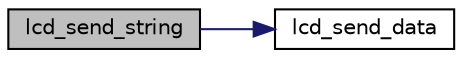 digraph "lcd_send_string"
{
 // LATEX_PDF_SIZE
  edge [fontname="Helvetica",fontsize="10",labelfontname="Helvetica",labelfontsize="10"];
  node [fontname="Helvetica",fontsize="10",shape=record];
  rankdir="LR";
  Node1 [label="lcd_send_string",height=0.2,width=0.4,color="black", fillcolor="grey75", style="filled", fontcolor="black",tooltip=" "];
  Node1 -> Node2 [color="midnightblue",fontsize="10",style="solid"];
  Node2 [label="lcd_send_data",height=0.2,width=0.4,color="black", fillcolor="white", style="filled",URL="$lcd_8c.html#ac6c9650fc3a35bf393a6bf535e6d0b9f",tooltip=" "];
}
